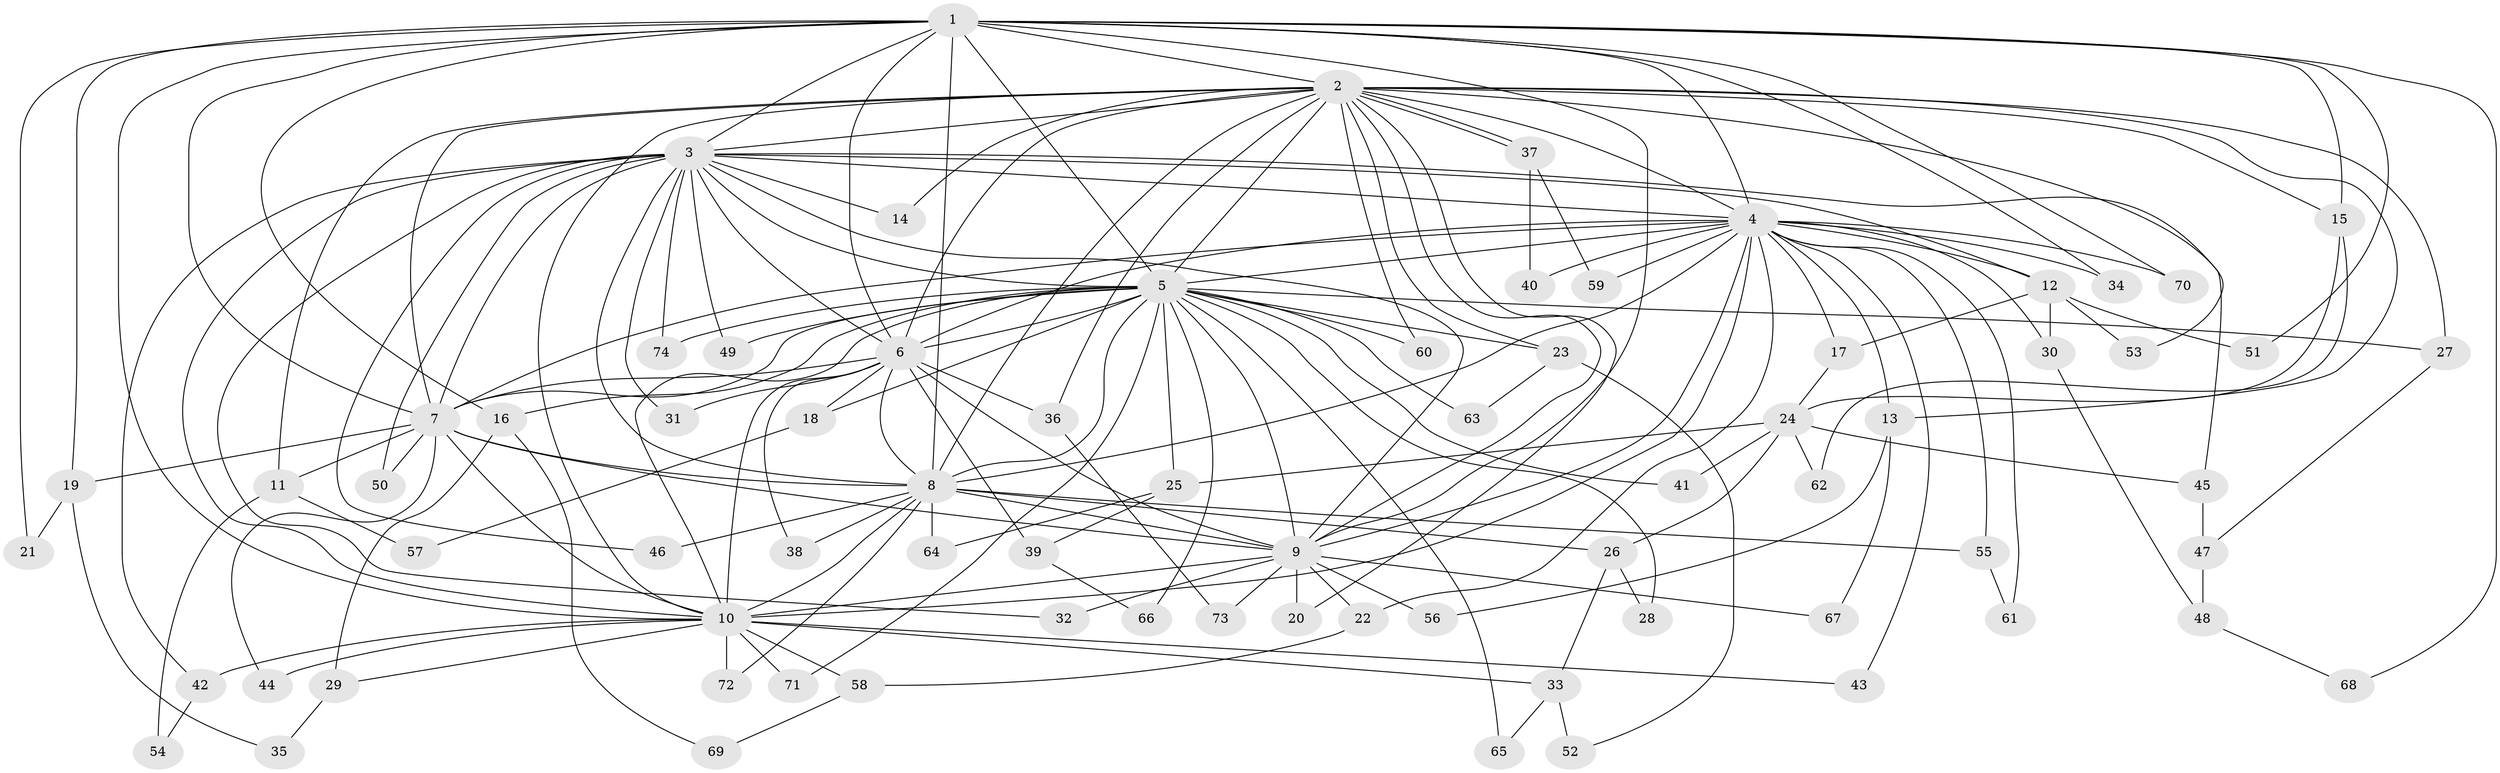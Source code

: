 // coarse degree distribution, {15: 0.018867924528301886, 19: 0.03773584905660377, 17: 0.03773584905660377, 18: 0.018867924528301886, 11: 0.018867924528301886, 14: 0.018867924528301886, 16: 0.018867924528301886, 4: 0.20754716981132076, 6: 0.018867924528301886, 2: 0.4716981132075472, 3: 0.09433962264150944, 8: 0.018867924528301886, 1: 0.018867924528301886}
// Generated by graph-tools (version 1.1) at 2025/51/02/27/25 19:51:41]
// undirected, 74 vertices, 173 edges
graph export_dot {
graph [start="1"]
  node [color=gray90,style=filled];
  1;
  2;
  3;
  4;
  5;
  6;
  7;
  8;
  9;
  10;
  11;
  12;
  13;
  14;
  15;
  16;
  17;
  18;
  19;
  20;
  21;
  22;
  23;
  24;
  25;
  26;
  27;
  28;
  29;
  30;
  31;
  32;
  33;
  34;
  35;
  36;
  37;
  38;
  39;
  40;
  41;
  42;
  43;
  44;
  45;
  46;
  47;
  48;
  49;
  50;
  51;
  52;
  53;
  54;
  55;
  56;
  57;
  58;
  59;
  60;
  61;
  62;
  63;
  64;
  65;
  66;
  67;
  68;
  69;
  70;
  71;
  72;
  73;
  74;
  1 -- 2;
  1 -- 3;
  1 -- 4;
  1 -- 5;
  1 -- 6;
  1 -- 7;
  1 -- 8;
  1 -- 9;
  1 -- 10;
  1 -- 15;
  1 -- 16;
  1 -- 19;
  1 -- 21;
  1 -- 34;
  1 -- 51;
  1 -- 68;
  1 -- 70;
  2 -- 3;
  2 -- 4;
  2 -- 5;
  2 -- 6;
  2 -- 7;
  2 -- 8;
  2 -- 9;
  2 -- 10;
  2 -- 11;
  2 -- 13;
  2 -- 14;
  2 -- 15;
  2 -- 20;
  2 -- 23;
  2 -- 27;
  2 -- 36;
  2 -- 37;
  2 -- 37;
  2 -- 53;
  2 -- 60;
  3 -- 4;
  3 -- 5;
  3 -- 6;
  3 -- 7;
  3 -- 8;
  3 -- 9;
  3 -- 10;
  3 -- 12;
  3 -- 14;
  3 -- 31;
  3 -- 32;
  3 -- 42;
  3 -- 45;
  3 -- 46;
  3 -- 49;
  3 -- 50;
  3 -- 74;
  4 -- 5;
  4 -- 6;
  4 -- 7;
  4 -- 8;
  4 -- 9;
  4 -- 10;
  4 -- 12;
  4 -- 13;
  4 -- 17;
  4 -- 22;
  4 -- 30;
  4 -- 34;
  4 -- 40;
  4 -- 43;
  4 -- 55;
  4 -- 59;
  4 -- 61;
  4 -- 70;
  5 -- 6;
  5 -- 7;
  5 -- 8;
  5 -- 9;
  5 -- 10;
  5 -- 16;
  5 -- 18;
  5 -- 23;
  5 -- 25;
  5 -- 27;
  5 -- 28;
  5 -- 41;
  5 -- 49;
  5 -- 60;
  5 -- 63;
  5 -- 65;
  5 -- 66;
  5 -- 71;
  5 -- 74;
  6 -- 7;
  6 -- 8;
  6 -- 9;
  6 -- 10;
  6 -- 18;
  6 -- 31;
  6 -- 36;
  6 -- 38;
  6 -- 39;
  7 -- 8;
  7 -- 9;
  7 -- 10;
  7 -- 11;
  7 -- 19;
  7 -- 44;
  7 -- 50;
  8 -- 9;
  8 -- 10;
  8 -- 26;
  8 -- 38;
  8 -- 46;
  8 -- 55;
  8 -- 64;
  8 -- 72;
  9 -- 10;
  9 -- 20;
  9 -- 22;
  9 -- 32;
  9 -- 56;
  9 -- 67;
  9 -- 73;
  10 -- 29;
  10 -- 33;
  10 -- 42;
  10 -- 43;
  10 -- 44;
  10 -- 58;
  10 -- 71;
  10 -- 72;
  11 -- 54;
  11 -- 57;
  12 -- 17;
  12 -- 30;
  12 -- 51;
  12 -- 53;
  13 -- 56;
  13 -- 67;
  15 -- 24;
  15 -- 62;
  16 -- 29;
  16 -- 69;
  17 -- 24;
  18 -- 57;
  19 -- 21;
  19 -- 35;
  22 -- 58;
  23 -- 52;
  23 -- 63;
  24 -- 25;
  24 -- 26;
  24 -- 41;
  24 -- 45;
  24 -- 62;
  25 -- 39;
  25 -- 64;
  26 -- 28;
  26 -- 33;
  27 -- 47;
  29 -- 35;
  30 -- 48;
  33 -- 52;
  33 -- 65;
  36 -- 73;
  37 -- 40;
  37 -- 59;
  39 -- 66;
  42 -- 54;
  45 -- 47;
  47 -- 48;
  48 -- 68;
  55 -- 61;
  58 -- 69;
}
